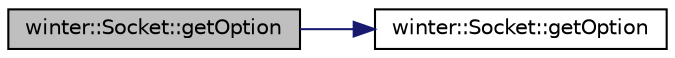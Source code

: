digraph "winter::Socket::getOption"
{
 // LATEX_PDF_SIZE
  edge [fontname="Helvetica",fontsize="10",labelfontname="Helvetica",labelfontsize="10"];
  node [fontname="Helvetica",fontsize="10",shape=record];
  rankdir="LR";
  Node1 [label="winter::Socket::getOption",height=0.2,width=0.4,color="black", fillcolor="grey75", style="filled", fontcolor="black",tooltip="获取sockopt模板"];
  Node1 -> Node2 [color="midnightblue",fontsize="10",style="solid",fontname="Helvetica"];
  Node2 [label="winter::Socket::getOption",height=0.2,width=0.4,color="black", fillcolor="white", style="filled",URL="$classwinter_1_1Socket.html#abfb769b17085e8e57b7ab388878969dd",tooltip="获取sockopt"];
}
